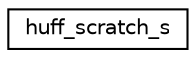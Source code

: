 digraph "Graphical Class Hierarchy"
{
  edge [fontname="Helvetica",fontsize="10",labelfontname="Helvetica",labelfontsize="10"];
  node [fontname="Helvetica",fontsize="10",shape=record];
  rankdir="LR";
  Node0 [label="huff_scratch_s",height=0.2,width=0.4,color="black", fillcolor="white", style="filled",URL="$structhuff__scratch__s.html"];
}
